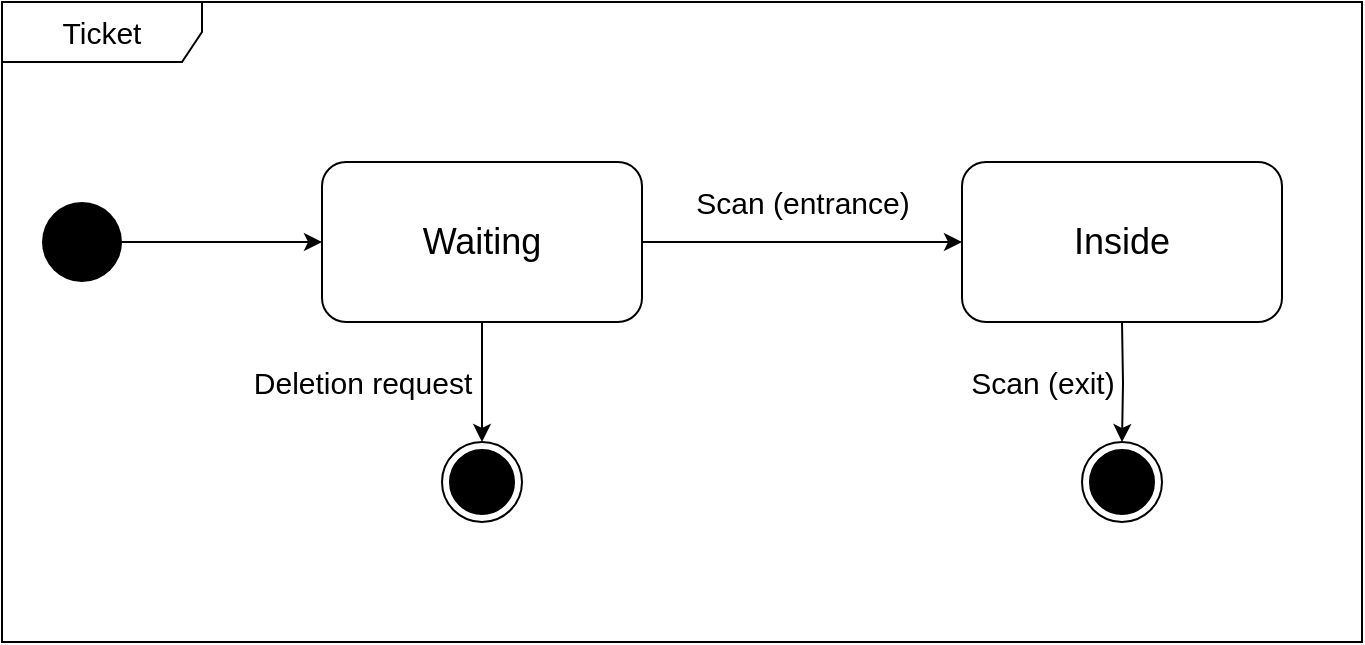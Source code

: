 <mxfile version="14.0.0" type="device"><diagram id="IXnVNzJX5E7nZKnBlZjk" name="Page-1"><mxGraphModel dx="976" dy="689" grid="1" gridSize="10" guides="1" tooltips="1" connect="1" arrows="1" fold="1" page="1" pageScale="1" pageWidth="827" pageHeight="1169" math="0" shadow="0"><root><mxCell id="0"/><mxCell id="1" parent="0"/><mxCell id="SlgcABFhWjnrpVftDZ9x-16" value="Ticket" style="shape=umlFrame;whiteSpace=wrap;html=1;fontSize=15;width=100;height=30;" parent="1" vertex="1"><mxGeometry x="80" y="80" width="680" height="320" as="geometry"/></mxCell><mxCell id="SlgcABFhWjnrpVftDZ9x-7" style="edgeStyle=orthogonalEdgeStyle;rounded=0;orthogonalLoop=1;jettySize=auto;html=1;exitX=1;exitY=0.5;exitDx=0;exitDy=0;entryX=0;entryY=0.5;entryDx=0;entryDy=0;fontSize=15;" parent="1" source="SlgcABFhWjnrpVftDZ9x-1" target="SlgcABFhWjnrpVftDZ9x-2" edge="1"><mxGeometry relative="1" as="geometry"/></mxCell><mxCell id="SlgcABFhWjnrpVftDZ9x-14" value="Scan (entrance)" style="edgeLabel;html=1;align=center;verticalAlign=middle;resizable=0;points=[];fontSize=15;" parent="SlgcABFhWjnrpVftDZ9x-7" vertex="1" connectable="0"><mxGeometry x="-0.193" y="-1" relative="1" as="geometry"><mxPoint x="15.17" y="-21" as="offset"/></mxGeometry></mxCell><mxCell id="1CarZFxSwcLLdX4YRNB6-2" value="" style="edgeStyle=orthogonalEdgeStyle;rounded=0;orthogonalLoop=1;jettySize=auto;html=1;exitX=0.5;exitY=1;exitDx=0;exitDy=0;entryX=0.5;entryY=0;entryDx=0;entryDy=0;" edge="1" parent="1" source="SlgcABFhWjnrpVftDZ9x-1" target="1CarZFxSwcLLdX4YRNB6-1"><mxGeometry y="60" relative="1" as="geometry"><mxPoint as="offset"/></mxGeometry></mxCell><mxCell id="SlgcABFhWjnrpVftDZ9x-1" value="Waiting" style="rounded=1;whiteSpace=wrap;html=1;fontSize=18;" parent="1" vertex="1"><mxGeometry x="240" y="160" width="160" height="80" as="geometry"/></mxCell><mxCell id="SlgcABFhWjnrpVftDZ9x-2" value="Inside" style="rounded=1;whiteSpace=wrap;html=1;fontSize=18;" parent="1" vertex="1"><mxGeometry x="560" y="160" width="160" height="80" as="geometry"/></mxCell><mxCell id="SlgcABFhWjnrpVftDZ9x-6" style="edgeStyle=orthogonalEdgeStyle;rounded=0;orthogonalLoop=1;jettySize=auto;html=1;entryX=0;entryY=0.5;entryDx=0;entryDy=0;fontSize=15;" parent="1" source="SlgcABFhWjnrpVftDZ9x-4" target="SlgcABFhWjnrpVftDZ9x-1" edge="1"><mxGeometry relative="1" as="geometry"/></mxCell><mxCell id="SlgcABFhWjnrpVftDZ9x-4" value="" style="ellipse;fillColor=#000000;strokeColor=none;fontSize=15;" parent="1" vertex="1"><mxGeometry x="100" y="180" width="40" height="40" as="geometry"/></mxCell><mxCell id="1CarZFxSwcLLdX4YRNB6-1" value="" style="ellipse;html=1;shape=endState;fillColor=#000000;strokeColor=#000000;" vertex="1" parent="1"><mxGeometry x="300" y="300" width="40" height="40" as="geometry"/></mxCell><mxCell id="1CarZFxSwcLLdX4YRNB6-3" style="edgeStyle=orthogonalEdgeStyle;rounded=0;orthogonalLoop=1;jettySize=auto;html=1;exitX=0.5;exitY=1;exitDx=0;exitDy=0;entryX=0.5;entryY=0;entryDx=0;entryDy=0;" edge="1" parent="1" target="1CarZFxSwcLLdX4YRNB6-4"><mxGeometry relative="1" as="geometry"><mxPoint x="640" y="240" as="sourcePoint"/></mxGeometry></mxCell><mxCell id="1CarZFxSwcLLdX4YRNB6-4" value="" style="ellipse;html=1;shape=endState;fillColor=#000000;strokeColor=#000000;" vertex="1" parent="1"><mxGeometry x="620" y="300" width="40" height="40" as="geometry"/></mxCell><mxCell id="1CarZFxSwcLLdX4YRNB6-6" value="Deletion request" style="edgeLabel;html=1;align=center;verticalAlign=middle;resizable=0;points=[];fontSize=15;" vertex="1" connectable="0" parent="1"><mxGeometry x="260.001" y="270" as="geometry"/></mxCell><mxCell id="1CarZFxSwcLLdX4YRNB6-7" value="Scan (exit)" style="edgeLabel;html=1;align=center;verticalAlign=middle;resizable=0;points=[];fontSize=15;" vertex="1" connectable="0" parent="1"><mxGeometry x="600.001" y="270" as="geometry"/></mxCell></root></mxGraphModel></diagram></mxfile>